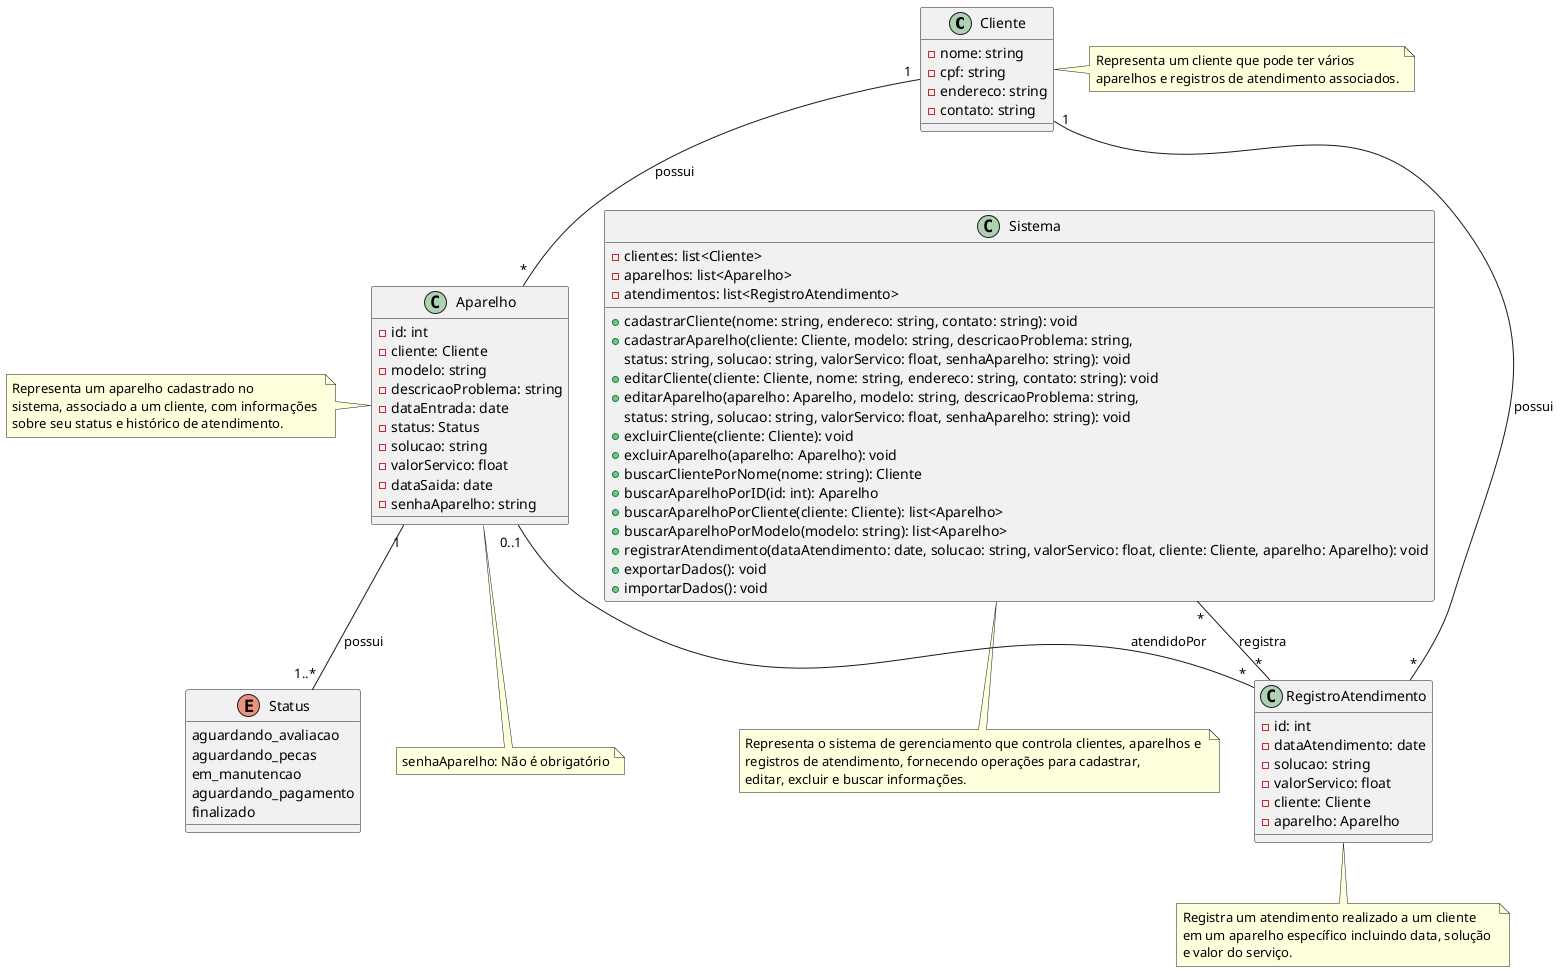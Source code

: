 @startuml
class Cliente {
    - nome: string
    - cpf: string
    - endereco: string
    - contato: string
}

note right of Cliente
    Representa um cliente que pode ter vários
    aparelhos e registros de atendimento associados.
end note


class Aparelho {
    - id: int
    - cliente: Cliente
    - modelo: string
    - descricaoProblema: string
    - dataEntrada: date
    - status: Status
    - solucao: string
    - valorServico: float
    - dataSaida: date
    - senhaAparelho: string
}

enum Status {
    aguardando_avaliacao
    aguardando_pecas
    em_manutencao
    aguardando_pagamento
    finalizado
}

Aparelho "1" -- "1..*" Status : possui

note bottom of Aparelho
    senhaAparelho: Não é obrigatório
end note

note left of Aparelho
    Representa um aparelho cadastrado no 
    sistema, associado a um cliente, com informações 
    sobre seu status e histórico de atendimento.
end note

class RegistroAtendimento {
    - id: int
    - dataAtendimento: date
    - solucao: string
    - valorServico: float
    - cliente: Cliente
    - aparelho: Aparelho
}

note bottom of RegistroAtendimento
    Registra um atendimento realizado a um cliente 
    em um aparelho específico incluindo data, solução 
    e valor do serviço.
end note

class Sistema {
    - clientes: list<Cliente>
    - aparelhos: list<Aparelho>
    - atendimentos: list<RegistroAtendimento>

    + cadastrarCliente(nome: string, endereco: string, contato: string): void
    + cadastrarAparelho(cliente: Cliente, modelo: string, descricaoProblema: string, 
    status: string, solucao: string, valorServico: float, senhaAparelho: string): void
    + editarCliente(cliente: Cliente, nome: string, endereco: string, contato: string): void
    + editarAparelho(aparelho: Aparelho, modelo: string, descricaoProblema: string, 
    status: string, solucao: string, valorServico: float, senhaAparelho: string): void
    + excluirCliente(cliente: Cliente): void
    + excluirAparelho(aparelho: Aparelho): void
    + buscarClientePorNome(nome: string): Cliente
    + buscarAparelhoPorID(id: int): Aparelho
    + buscarAparelhoPorCliente(cliente: Cliente): list<Aparelho>
    + buscarAparelhoPorModelo(modelo: string): list<Aparelho>
    + registrarAtendimento(dataAtendimento: date, solucao: string, valorServico: float, cliente: Cliente, aparelho: Aparelho): void
    + exportarDados(): void
    + importarDados(): void
}

note bottom of Sistema
    Representa o sistema de gerenciamento que controla clientes, aparelhos e 
    registros de atendimento, fornecendo operações para cadastrar, 
    editar, excluir e buscar informações.
end note

Cliente "1" -- "*" Aparelho : possui
Cliente "1" -- "*" RegistroAtendimento : possui
Aparelho "0..1" -- "*" RegistroAtendimento : atendidoPor
Sistema "*" -- "*" RegistroAtendimento : registra

@enduml
